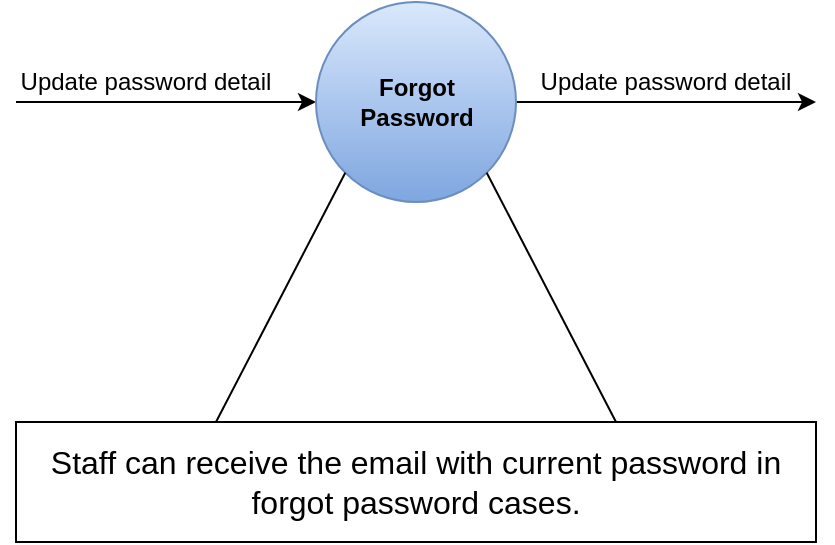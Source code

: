 <mxfile>
    <diagram id="1HRlcifnzGsimwtkTWcw" name="Page-1">
        <mxGraphModel dx="520" dy="601" grid="1" gridSize="10" guides="1" tooltips="1" connect="1" arrows="1" fold="1" page="1" pageScale="1" pageWidth="827" pageHeight="1169" background="#ffffff" math="0" shadow="0">
            <root>
                <mxCell id="0"/>
                <mxCell id="1" parent="0"/>
                <mxCell id="2" value="" style="endArrow=classic;html=1;strokeColor=#000000;entryX=0;entryY=0.5;entryDx=0;entryDy=0;" parent="1" target="3" edge="1">
                    <mxGeometry width="50" height="50" relative="1" as="geometry">
                        <mxPoint x="40" y="140" as="sourcePoint"/>
                        <mxPoint x="180" y="140" as="targetPoint"/>
                    </mxGeometry>
                </mxCell>
                <mxCell id="5" value="" style="edgeStyle=none;html=1;strokeColor=#000000;" parent="1" source="3" edge="1">
                    <mxGeometry relative="1" as="geometry">
                        <mxPoint x="440" y="140" as="targetPoint"/>
                    </mxGeometry>
                </mxCell>
                <mxCell id="3" value="&lt;font color=&quot;#000000&quot;&gt;&lt;b&gt;Forgot&lt;br&gt;Password&lt;/b&gt;&lt;/font&gt;" style="shape=ellipse;html=1;dashed=0;whitespace=wrap;aspect=fixed;perimeter=ellipsePerimeter;fillColor=#dae8fc;gradientColor=#7ea6e0;strokeColor=#6c8ebf;" parent="1" vertex="1">
                    <mxGeometry x="190" y="90" width="100" height="100" as="geometry"/>
                </mxCell>
                <mxCell id="6" value="&lt;div&gt;&lt;font style=&quot;font-size: 16px;&quot; color=&quot;#000000&quot;&gt;Staff can receive the email with current password in forgot password cases.&lt;/font&gt;&lt;/div&gt;" style="rounded=0;whiteSpace=wrap;html=1;fillColor=none;strokeColor=#000000;" parent="1" vertex="1">
                    <mxGeometry x="40" y="300" width="400" height="60" as="geometry"/>
                </mxCell>
                <mxCell id="7" value="" style="endArrow=none;html=1;strokeColor=#000000;fontColor=#000000;exitX=1;exitY=1;exitDx=0;exitDy=0;entryX=0.75;entryY=0;entryDx=0;entryDy=0;" parent="1" source="3" target="6" edge="1">
                    <mxGeometry width="50" height="50" relative="1" as="geometry">
                        <mxPoint x="280" y="370" as="sourcePoint"/>
                        <mxPoint x="330" y="320" as="targetPoint"/>
                    </mxGeometry>
                </mxCell>
                <mxCell id="8" value="" style="endArrow=none;html=1;strokeColor=#000000;fontColor=#000000;exitX=0;exitY=1;exitDx=0;exitDy=0;entryX=0.25;entryY=0;entryDx=0;entryDy=0;" parent="1" source="3" target="6" edge="1">
                    <mxGeometry width="50" height="50" relative="1" as="geometry">
                        <mxPoint x="295.355" y="185.355" as="sourcePoint"/>
                        <mxPoint x="357.5" y="310" as="targetPoint"/>
                    </mxGeometry>
                </mxCell>
                <mxCell id="11" value="Update password detail" style="text;html=1;strokeColor=none;fillColor=none;align=center;verticalAlign=middle;whiteSpace=wrap;rounded=0;labelBackgroundColor=none;fontColor=#000000;" parent="1" vertex="1">
                    <mxGeometry x="40" y="120" width="130" height="20" as="geometry"/>
                </mxCell>
                <mxCell id="13" value="Update password detail" style="text;html=1;strokeColor=none;fillColor=none;align=center;verticalAlign=middle;whiteSpace=wrap;rounded=0;labelBackgroundColor=none;fontColor=#000000;" parent="1" vertex="1">
                    <mxGeometry x="300" y="120" width="130" height="20" as="geometry"/>
                </mxCell>
            </root>
        </mxGraphModel>
    </diagram>
</mxfile>